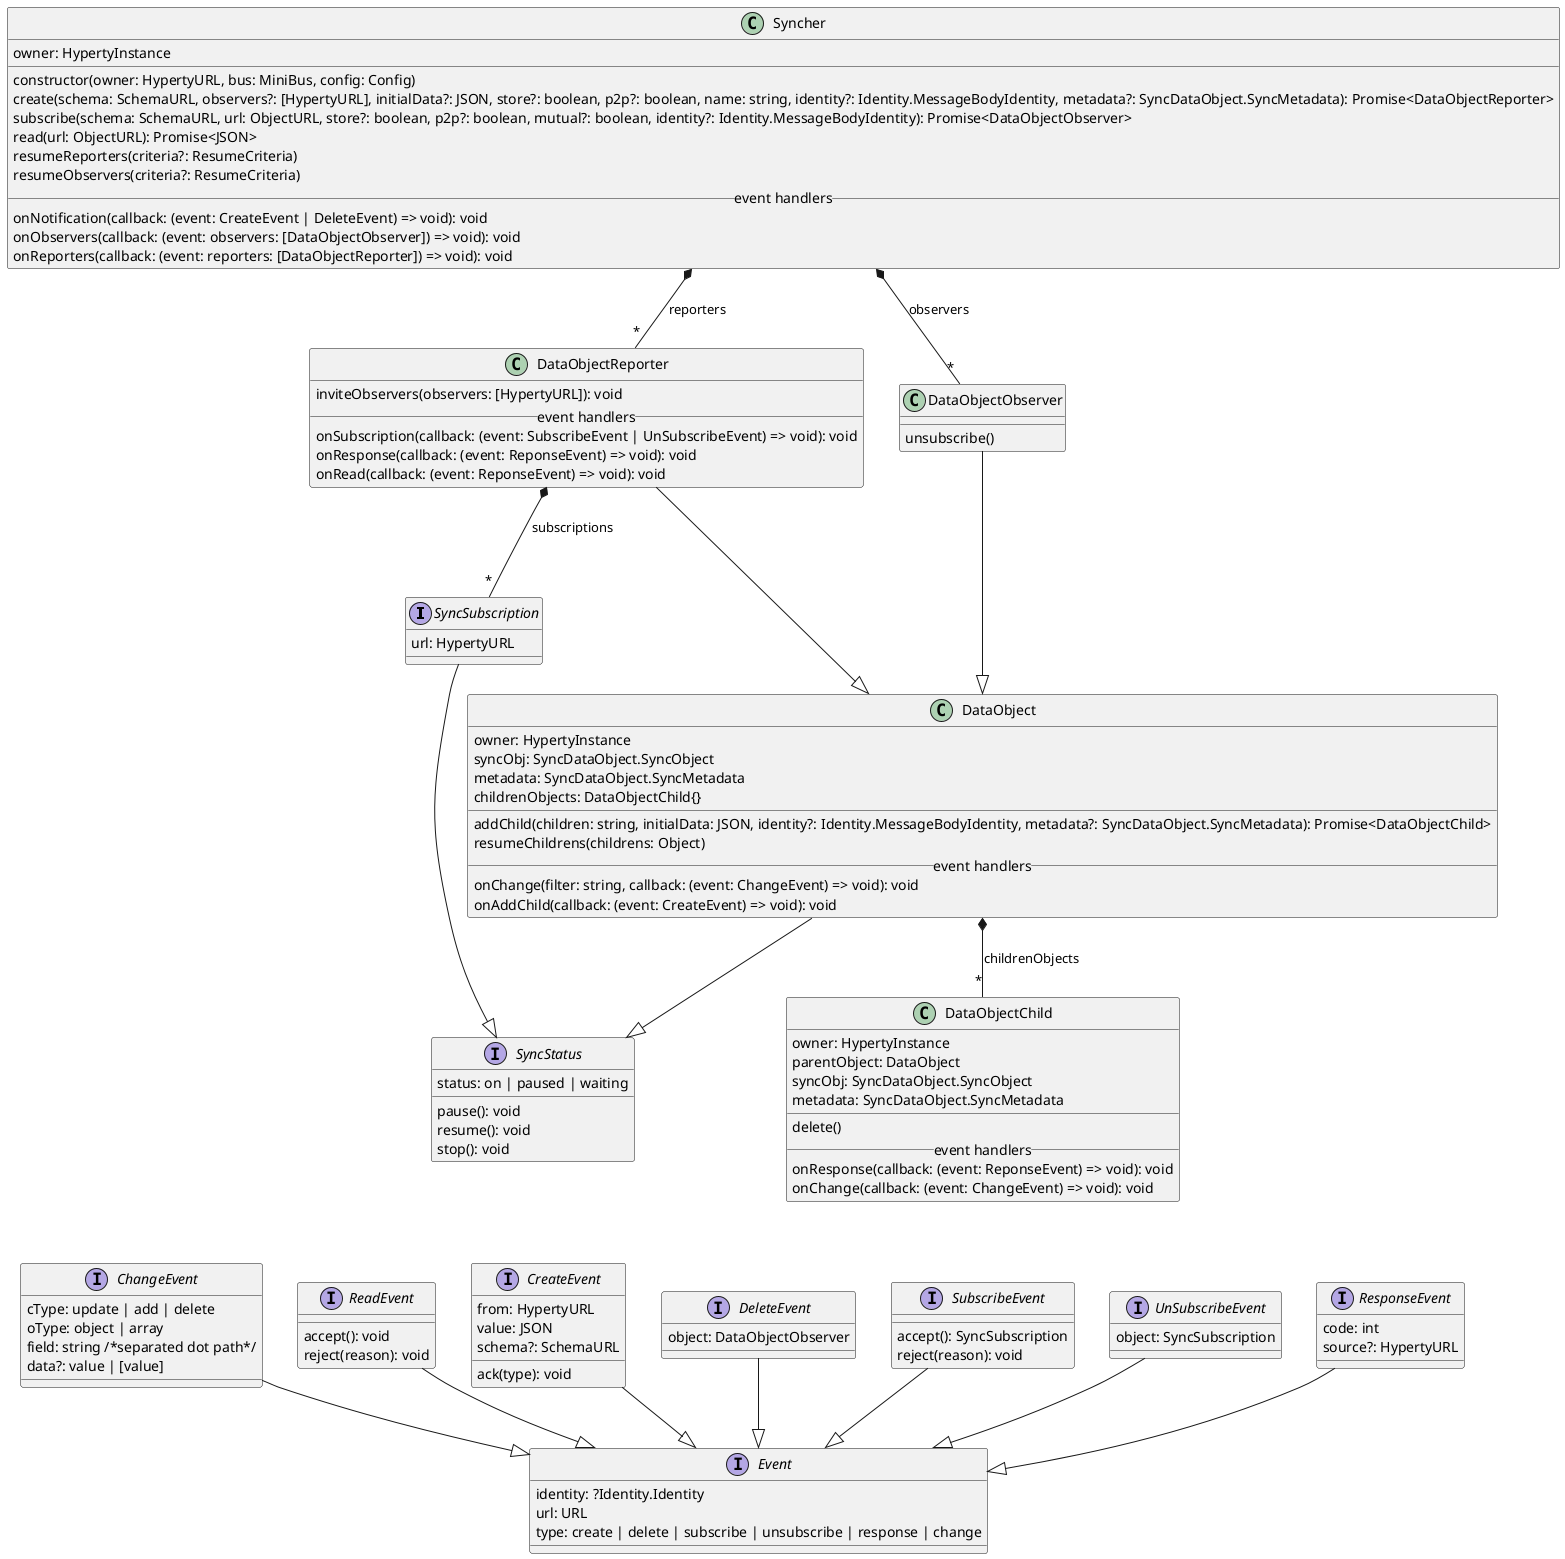 @startuml

interface SyncSubscription {
  url: HypertyURL
}

interface SyncStatus {
  status: on | paused | waiting
  pause(): void
  resume(): void
  stop(): void
}

class Syncher {
  owner: HypertyInstance
  __
  constructor(owner: HypertyURL, bus: MiniBus, config: Config)
  create(schema: SchemaURL, observers?: [HypertyURL], initialData?: JSON, store?: boolean, p2p?: boolean, name: string, identity?: Identity.MessageBodyIdentity, metadata?: SyncDataObject.SyncMetadata): Promise<DataObjectReporter>
  subscribe(schema: SchemaURL, url: ObjectURL, store?: boolean, p2p?: boolean, mutual?: boolean, identity?: Identity.MessageBodyIdentity): Promise<DataObjectObserver>
  read(url: ObjectURL): Promise<JSON>
  resumeReporters(criteria?: ResumeCriteria)
  resumeObservers(criteria?: ResumeCriteria)
  __ event handlers __
  onNotification(callback: (event: CreateEvent | DeleteEvent) => void): void
  onObservers(callback: (event: observers: [DataObjectObserver]) => void): void
  onReporters(callback: (event: reporters: [DataObjectReporter]) => void): void
}

class DataObject {
  owner: HypertyInstance
  syncObj: SyncDataObject.SyncObject
  metadata: SyncDataObject.SyncMetadata
  childrenObjects: DataObjectChild{}
  __
  addChild(children: string, initialData: JSON, identity?: Identity.MessageBodyIdentity, metadata?: SyncDataObject.SyncMetadata): Promise<DataObjectChild>
  resumeChildrens(childrens: Object)
  __ event handlers __
  onChange(filter: string, callback: (event: ChangeEvent) => void): void
  onAddChild(callback: (event: CreateEvent) => void): void
}

class DataObjectChild {
  owner: HypertyInstance
  parentObject: DataObject
  syncObj: SyncDataObject.SyncObject
  metadata: SyncDataObject.SyncMetadata
  __
  delete()
  __ event handlers __
  onResponse(callback: (event: ReponseEvent) => void): void
  onChange(callback: (event: ChangeEvent) => void): void
}

class DataObjectReporter {
  inviteObservers(observers: [HypertyURL]): void
  __ event handlers __
  onSubscription(callback: (event: SubscribeEvent | UnSubscribeEvent) => void): void
  onResponse(callback: (event: ReponseEvent) => void): void
  onRead(callback: (event: ReponseEvent) => void): void
}

class DataObjectObserver {
__
unsubscribe()
}

interface Event {
  identity: ?Identity.Identity
  url: URL
  type: create | delete | subscribe | unsubscribe | response | change
}

interface CreateEvent {
  from: HypertyURL
  value: JSON
  schema?: SchemaURL
  ack(type): void
}

interface DeleteEvent {
  object: DataObjectObserver
}

interface SubscribeEvent {
  accept(): SyncSubscription
  reject(reason): void
}

interface UnSubscribeEvent {
  object: SyncSubscription
}

interface ResponseEvent {
  code: int
  source?: HypertyURL
}

interface ChangeEvent {
  cType: update | add | delete
  oType: object | array
  field: string /*separated dot path*/
  data?: value | [value]
}

interface ReadEvent {
  accept(): void
  reject(reason): void
}

CreateEvent --|> Event
DeleteEvent --|> Event
SubscribeEvent --|> Event
UnSubscribeEvent --|> Event
ResponseEvent --|> Event
ChangeEvent --|> Event
ReadEvent --|> Event

SyncSubscription --|> SyncStatus

DataObject --|> SyncStatus
DataObject *--"*" DataObjectChild:childrenObjects

DataObjectObserver ---|> DataObject

DataObjectReporter ---|> DataObject
DataObjectReporter *--"*" SyncSubscription:subscriptions

Syncher *--"*" DataObjectReporter:reporters
Syncher *--"*" DataObjectObserver:observers

DataObjectChild -[hidden]down- DeleteEvent
DataObjectChild -[hidden]down- CreateEvent
DataObjectChild -[hidden]down- SubscribeEvent
DataObjectChild -[hidden]down- UnSubscribeEvent
DataObjectChild -[hidden]down- ResponseEvent

@enduml
